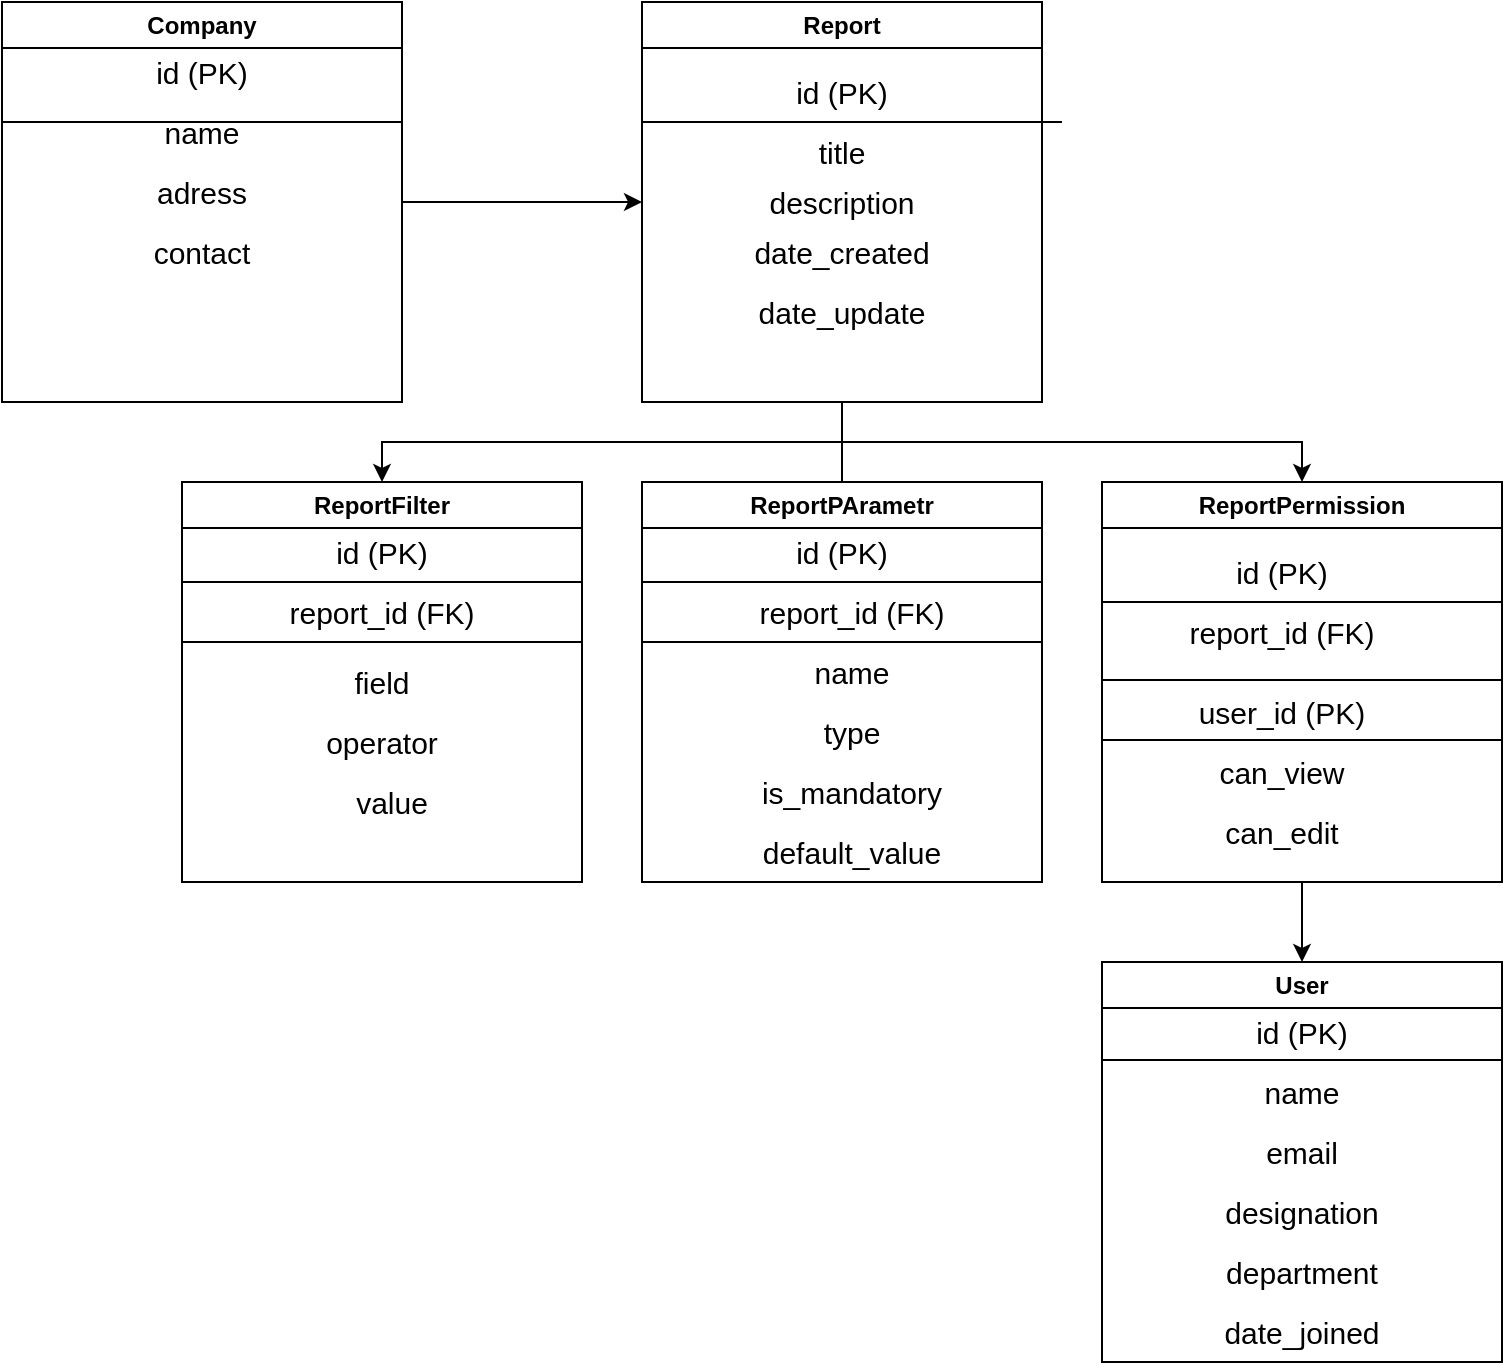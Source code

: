 <mxfile version="21.7.5" type="device">
  <diagram name="Страница — 1" id="eOjW78s8-aQjRUcJ3A1j">
    <mxGraphModel dx="930" dy="1477" grid="1" gridSize="10" guides="1" tooltips="1" connect="1" arrows="1" fold="1" page="1" pageScale="1" pageWidth="827" pageHeight="1169" math="0" shadow="0">
      <root>
        <mxCell id="0" />
        <mxCell id="1" parent="0" />
        <mxCell id="_x1OGSN1pECLFuadNWZl-1" value="ReportFilter" style="swimlane;whiteSpace=wrap;html=1;" vertex="1" parent="1">
          <mxGeometry x="130" y="320" width="200" height="200" as="geometry" />
        </mxCell>
        <mxCell id="_x1OGSN1pECLFuadNWZl-11" value="&lt;font style=&quot;font-size: 15px;&quot;&gt;id (PK)&lt;/font&gt;" style="text;html=1;strokeColor=none;fillColor=none;align=center;verticalAlign=middle;whiteSpace=wrap;rounded=0;" vertex="1" parent="_x1OGSN1pECLFuadNWZl-1">
          <mxGeometry x="70" y="20" width="60" height="30" as="geometry" />
        </mxCell>
        <mxCell id="_x1OGSN1pECLFuadNWZl-26" value="&lt;font style=&quot;font-size: 15px;&quot;&gt;report_id (FK)&lt;/font&gt;" style="text;html=1;strokeColor=none;fillColor=none;align=center;verticalAlign=middle;whiteSpace=wrap;rounded=0;" vertex="1" parent="_x1OGSN1pECLFuadNWZl-1">
          <mxGeometry x="45" y="50" width="110" height="30" as="geometry" />
        </mxCell>
        <mxCell id="_x1OGSN1pECLFuadNWZl-27" value="&lt;font style=&quot;font-size: 15px;&quot;&gt;field&lt;/font&gt;" style="text;html=1;strokeColor=none;fillColor=none;align=center;verticalAlign=middle;whiteSpace=wrap;rounded=0;" vertex="1" parent="_x1OGSN1pECLFuadNWZl-1">
          <mxGeometry x="45" y="85" width="110" height="30" as="geometry" />
        </mxCell>
        <mxCell id="_x1OGSN1pECLFuadNWZl-28" value="&lt;font style=&quot;font-size: 15px;&quot;&gt;operator&lt;/font&gt;" style="text;html=1;strokeColor=none;fillColor=none;align=center;verticalAlign=middle;whiteSpace=wrap;rounded=0;" vertex="1" parent="_x1OGSN1pECLFuadNWZl-1">
          <mxGeometry x="45" y="115" width="110" height="30" as="geometry" />
        </mxCell>
        <mxCell id="_x1OGSN1pECLFuadNWZl-29" value="&lt;font style=&quot;font-size: 15px;&quot;&gt;value&lt;/font&gt;" style="text;html=1;strokeColor=none;fillColor=none;align=center;verticalAlign=middle;whiteSpace=wrap;rounded=0;" vertex="1" parent="_x1OGSN1pECLFuadNWZl-1">
          <mxGeometry x="50" y="145" width="110" height="30" as="geometry" />
        </mxCell>
        <mxCell id="_x1OGSN1pECLFuadNWZl-67" value="" style="endArrow=none;html=1;rounded=0;exitX=0;exitY=0.25;exitDx=0;exitDy=0;entryX=1;entryY=0.25;entryDx=0;entryDy=0;" edge="1" parent="_x1OGSN1pECLFuadNWZl-1">
          <mxGeometry width="50" height="50" relative="1" as="geometry">
            <mxPoint y="80" as="sourcePoint" />
            <mxPoint x="200" y="80" as="targetPoint" />
          </mxGeometry>
        </mxCell>
        <mxCell id="_x1OGSN1pECLFuadNWZl-50" style="edgeStyle=orthogonalEdgeStyle;rounded=0;orthogonalLoop=1;jettySize=auto;html=1;exitX=0.5;exitY=0;exitDx=0;exitDy=0;entryX=0.5;entryY=0;entryDx=0;entryDy=0;" edge="1" parent="1" source="_x1OGSN1pECLFuadNWZl-3" target="_x1OGSN1pECLFuadNWZl-1">
          <mxGeometry relative="1" as="geometry" />
        </mxCell>
        <mxCell id="_x1OGSN1pECLFuadNWZl-51" style="edgeStyle=orthogonalEdgeStyle;rounded=0;orthogonalLoop=1;jettySize=auto;html=1;exitX=0.5;exitY=1;exitDx=0;exitDy=0;" edge="1" parent="1" source="_x1OGSN1pECLFuadNWZl-2" target="_x1OGSN1pECLFuadNWZl-4">
          <mxGeometry relative="1" as="geometry" />
        </mxCell>
        <mxCell id="_x1OGSN1pECLFuadNWZl-2" value="Report" style="swimlane;whiteSpace=wrap;html=1;" vertex="1" parent="1">
          <mxGeometry x="360" y="80" width="200" height="200" as="geometry" />
        </mxCell>
        <mxCell id="_x1OGSN1pECLFuadNWZl-6" value="&lt;font style=&quot;font-size: 15px;&quot;&gt;id (PK)&lt;/font&gt;" style="text;html=1;strokeColor=none;fillColor=none;align=center;verticalAlign=middle;whiteSpace=wrap;rounded=0;" vertex="1" parent="_x1OGSN1pECLFuadNWZl-2">
          <mxGeometry x="70" y="30" width="60" height="30" as="geometry" />
        </mxCell>
        <mxCell id="_x1OGSN1pECLFuadNWZl-7" value="&lt;font style=&quot;font-size: 15px;&quot;&gt;title&lt;/font&gt;" style="text;html=1;strokeColor=none;fillColor=none;align=center;verticalAlign=middle;whiteSpace=wrap;rounded=0;" vertex="1" parent="_x1OGSN1pECLFuadNWZl-2">
          <mxGeometry x="70" y="60" width="60" height="30" as="geometry" />
        </mxCell>
        <mxCell id="_x1OGSN1pECLFuadNWZl-8" value="&lt;font style=&quot;font-size: 15px;&quot;&gt;description&lt;/font&gt;" style="text;html=1;strokeColor=none;fillColor=none;align=center;verticalAlign=middle;whiteSpace=wrap;rounded=0;" vertex="1" parent="_x1OGSN1pECLFuadNWZl-2">
          <mxGeometry x="70" y="85" width="60" height="30" as="geometry" />
        </mxCell>
        <mxCell id="_x1OGSN1pECLFuadNWZl-9" value="&lt;font style=&quot;font-size: 15px;&quot;&gt;date_created&lt;/font&gt;" style="text;html=1;strokeColor=none;fillColor=none;align=center;verticalAlign=middle;whiteSpace=wrap;rounded=0;" vertex="1" parent="_x1OGSN1pECLFuadNWZl-2">
          <mxGeometry x="70" y="110" width="60" height="30" as="geometry" />
        </mxCell>
        <mxCell id="_x1OGSN1pECLFuadNWZl-10" value="&lt;font style=&quot;font-size: 15px;&quot;&gt;date_update&lt;br&gt;&lt;/font&gt;" style="text;html=1;strokeColor=none;fillColor=none;align=center;verticalAlign=middle;whiteSpace=wrap;rounded=0;" vertex="1" parent="_x1OGSN1pECLFuadNWZl-2">
          <mxGeometry x="70" y="140" width="60" height="30" as="geometry" />
        </mxCell>
        <mxCell id="_x1OGSN1pECLFuadNWZl-60" value="" style="endArrow=none;html=1;rounded=0;" edge="1" parent="_x1OGSN1pECLFuadNWZl-2">
          <mxGeometry width="50" height="50" relative="1" as="geometry">
            <mxPoint y="60" as="sourcePoint" />
            <mxPoint x="210" y="60" as="targetPoint" />
          </mxGeometry>
        </mxCell>
        <mxCell id="_x1OGSN1pECLFuadNWZl-3" value="ReportPArametr" style="swimlane;whiteSpace=wrap;html=1;" vertex="1" parent="1">
          <mxGeometry x="360" y="320" width="200" height="200" as="geometry" />
        </mxCell>
        <mxCell id="_x1OGSN1pECLFuadNWZl-12" value="&lt;font style=&quot;font-size: 15px;&quot;&gt;id (PK)&lt;/font&gt;" style="text;html=1;strokeColor=none;fillColor=none;align=center;verticalAlign=middle;whiteSpace=wrap;rounded=0;" vertex="1" parent="_x1OGSN1pECLFuadNWZl-3">
          <mxGeometry x="70" y="20" width="60" height="30" as="geometry" />
        </mxCell>
        <mxCell id="_x1OGSN1pECLFuadNWZl-15" value="&lt;font style=&quot;font-size: 15px;&quot;&gt;report_id (FK)&lt;/font&gt;" style="text;html=1;strokeColor=none;fillColor=none;align=center;verticalAlign=middle;whiteSpace=wrap;rounded=0;" vertex="1" parent="_x1OGSN1pECLFuadNWZl-3">
          <mxGeometry x="50" y="50" width="110" height="30" as="geometry" />
        </mxCell>
        <mxCell id="_x1OGSN1pECLFuadNWZl-22" value="&lt;font style=&quot;font-size: 15px;&quot;&gt;name&lt;/font&gt;" style="text;html=1;strokeColor=none;fillColor=none;align=center;verticalAlign=middle;whiteSpace=wrap;rounded=0;" vertex="1" parent="_x1OGSN1pECLFuadNWZl-3">
          <mxGeometry x="50" y="80" width="110" height="30" as="geometry" />
        </mxCell>
        <mxCell id="_x1OGSN1pECLFuadNWZl-23" value="&lt;font style=&quot;font-size: 15px;&quot;&gt;type&lt;/font&gt;" style="text;html=1;strokeColor=none;fillColor=none;align=center;verticalAlign=middle;whiteSpace=wrap;rounded=0;" vertex="1" parent="_x1OGSN1pECLFuadNWZl-3">
          <mxGeometry x="50" y="110" width="110" height="30" as="geometry" />
        </mxCell>
        <mxCell id="_x1OGSN1pECLFuadNWZl-24" value="&lt;font style=&quot;font-size: 15px;&quot;&gt;is_mandatory&lt;/font&gt;" style="text;html=1;strokeColor=none;fillColor=none;align=center;verticalAlign=middle;whiteSpace=wrap;rounded=0;" vertex="1" parent="_x1OGSN1pECLFuadNWZl-3">
          <mxGeometry x="50" y="140" width="110" height="30" as="geometry" />
        </mxCell>
        <mxCell id="_x1OGSN1pECLFuadNWZl-25" value="&lt;font style=&quot;font-size: 15px;&quot;&gt;default_value&lt;/font&gt;" style="text;html=1;strokeColor=none;fillColor=none;align=center;verticalAlign=middle;whiteSpace=wrap;rounded=0;" vertex="1" parent="_x1OGSN1pECLFuadNWZl-3">
          <mxGeometry x="50" y="170" width="110" height="30" as="geometry" />
        </mxCell>
        <mxCell id="_x1OGSN1pECLFuadNWZl-65" value="" style="endArrow=none;html=1;rounded=0;exitX=0;exitY=0.25;exitDx=0;exitDy=0;entryX=1;entryY=0.25;entryDx=0;entryDy=0;" edge="1" parent="_x1OGSN1pECLFuadNWZl-3">
          <mxGeometry width="50" height="50" relative="1" as="geometry">
            <mxPoint y="80" as="sourcePoint" />
            <mxPoint x="200" y="80" as="targetPoint" />
          </mxGeometry>
        </mxCell>
        <mxCell id="_x1OGSN1pECLFuadNWZl-53" style="edgeStyle=orthogonalEdgeStyle;rounded=0;orthogonalLoop=1;jettySize=auto;html=1;exitX=0.5;exitY=1;exitDx=0;exitDy=0;entryX=0.5;entryY=0;entryDx=0;entryDy=0;" edge="1" parent="1" source="_x1OGSN1pECLFuadNWZl-4" target="_x1OGSN1pECLFuadNWZl-5">
          <mxGeometry relative="1" as="geometry" />
        </mxCell>
        <mxCell id="_x1OGSN1pECLFuadNWZl-4" value="ReportPermission" style="swimlane;whiteSpace=wrap;html=1;" vertex="1" parent="1">
          <mxGeometry x="590" y="320" width="200" height="200" as="geometry" />
        </mxCell>
        <mxCell id="_x1OGSN1pECLFuadNWZl-14" value="&lt;font style=&quot;font-size: 15px;&quot;&gt;id (PK)&lt;/font&gt;" style="text;html=1;strokeColor=none;fillColor=none;align=center;verticalAlign=middle;whiteSpace=wrap;rounded=0;" vertex="1" parent="_x1OGSN1pECLFuadNWZl-4">
          <mxGeometry x="60" y="30" width="60" height="30" as="geometry" />
        </mxCell>
        <mxCell id="_x1OGSN1pECLFuadNWZl-30" value="&lt;font style=&quot;font-size: 15px;&quot;&gt;report_id (FK)&lt;/font&gt;" style="text;html=1;strokeColor=none;fillColor=none;align=center;verticalAlign=middle;whiteSpace=wrap;rounded=0;" vertex="1" parent="_x1OGSN1pECLFuadNWZl-4">
          <mxGeometry x="35" y="60" width="110" height="30" as="geometry" />
        </mxCell>
        <mxCell id="_x1OGSN1pECLFuadNWZl-31" value="&lt;font style=&quot;font-size: 15px;&quot;&gt;user_id (PK)&lt;/font&gt;" style="text;html=1;strokeColor=none;fillColor=none;align=center;verticalAlign=middle;whiteSpace=wrap;rounded=0;" vertex="1" parent="_x1OGSN1pECLFuadNWZl-4">
          <mxGeometry x="35" y="100" width="110" height="30" as="geometry" />
        </mxCell>
        <mxCell id="_x1OGSN1pECLFuadNWZl-33" value="&lt;font style=&quot;font-size: 15px;&quot;&gt;can_view&lt;/font&gt;" style="text;html=1;strokeColor=none;fillColor=none;align=center;verticalAlign=middle;whiteSpace=wrap;rounded=0;" vertex="1" parent="_x1OGSN1pECLFuadNWZl-4">
          <mxGeometry x="35" y="130" width="110" height="30" as="geometry" />
        </mxCell>
        <mxCell id="_x1OGSN1pECLFuadNWZl-34" value="&lt;font style=&quot;font-size: 15px;&quot;&gt;can_edit&lt;/font&gt;" style="text;html=1;strokeColor=none;fillColor=none;align=center;verticalAlign=middle;whiteSpace=wrap;rounded=0;" vertex="1" parent="_x1OGSN1pECLFuadNWZl-4">
          <mxGeometry x="35" y="160" width="110" height="30" as="geometry" />
        </mxCell>
        <mxCell id="_x1OGSN1pECLFuadNWZl-62" value="" style="endArrow=none;html=1;rounded=0;" edge="1" parent="_x1OGSN1pECLFuadNWZl-4">
          <mxGeometry width="50" height="50" relative="1" as="geometry">
            <mxPoint y="99" as="sourcePoint" />
            <mxPoint x="200" y="99" as="targetPoint" />
          </mxGeometry>
        </mxCell>
        <mxCell id="_x1OGSN1pECLFuadNWZl-64" value="" style="endArrow=none;html=1;rounded=0;exitX=0;exitY=0.25;exitDx=0;exitDy=0;entryX=1;entryY=0.25;entryDx=0;entryDy=0;" edge="1" parent="_x1OGSN1pECLFuadNWZl-4">
          <mxGeometry width="50" height="50" relative="1" as="geometry">
            <mxPoint y="129" as="sourcePoint" />
            <mxPoint x="200" y="129" as="targetPoint" />
          </mxGeometry>
        </mxCell>
        <mxCell id="_x1OGSN1pECLFuadNWZl-66" value="" style="endArrow=none;html=1;rounded=0;exitX=0;exitY=0.25;exitDx=0;exitDy=0;entryX=1;entryY=0.25;entryDx=0;entryDy=0;" edge="1" parent="_x1OGSN1pECLFuadNWZl-4">
          <mxGeometry width="50" height="50" relative="1" as="geometry">
            <mxPoint y="60" as="sourcePoint" />
            <mxPoint x="200" y="60" as="targetPoint" />
          </mxGeometry>
        </mxCell>
        <mxCell id="_x1OGSN1pECLFuadNWZl-5" value="User" style="swimlane;whiteSpace=wrap;html=1;" vertex="1" parent="1">
          <mxGeometry x="590" y="560" width="200" height="200" as="geometry" />
        </mxCell>
        <mxCell id="_x1OGSN1pECLFuadNWZl-13" value="&lt;font style=&quot;font-size: 15px;&quot;&gt;id (PK)&lt;/font&gt;" style="text;html=1;strokeColor=none;fillColor=none;align=center;verticalAlign=middle;whiteSpace=wrap;rounded=0;" vertex="1" parent="_x1OGSN1pECLFuadNWZl-5">
          <mxGeometry x="70" y="20" width="60" height="30" as="geometry" />
        </mxCell>
        <mxCell id="_x1OGSN1pECLFuadNWZl-35" value="&lt;font style=&quot;font-size: 15px;&quot;&gt;name&lt;/font&gt;" style="text;html=1;strokeColor=none;fillColor=none;align=center;verticalAlign=middle;whiteSpace=wrap;rounded=0;" vertex="1" parent="_x1OGSN1pECLFuadNWZl-5">
          <mxGeometry x="45" y="50" width="110" height="30" as="geometry" />
        </mxCell>
        <mxCell id="_x1OGSN1pECLFuadNWZl-36" value="&lt;font style=&quot;font-size: 15px;&quot;&gt;email&lt;/font&gt;" style="text;html=1;strokeColor=none;fillColor=none;align=center;verticalAlign=middle;whiteSpace=wrap;rounded=0;" vertex="1" parent="_x1OGSN1pECLFuadNWZl-5">
          <mxGeometry x="45" y="80" width="110" height="30" as="geometry" />
        </mxCell>
        <mxCell id="_x1OGSN1pECLFuadNWZl-37" value="&lt;font style=&quot;font-size: 15px;&quot;&gt;designation&lt;/font&gt;" style="text;html=1;strokeColor=none;fillColor=none;align=center;verticalAlign=middle;whiteSpace=wrap;rounded=0;" vertex="1" parent="_x1OGSN1pECLFuadNWZl-5">
          <mxGeometry x="45" y="110" width="110" height="30" as="geometry" />
        </mxCell>
        <mxCell id="_x1OGSN1pECLFuadNWZl-38" value="&lt;font style=&quot;font-size: 15px;&quot;&gt;department&lt;/font&gt;" style="text;html=1;strokeColor=none;fillColor=none;align=center;verticalAlign=middle;whiteSpace=wrap;rounded=0;" vertex="1" parent="_x1OGSN1pECLFuadNWZl-5">
          <mxGeometry x="45" y="140" width="110" height="30" as="geometry" />
        </mxCell>
        <mxCell id="_x1OGSN1pECLFuadNWZl-39" value="&lt;font style=&quot;font-size: 15px;&quot;&gt;date_joined&lt;/font&gt;" style="text;html=1;strokeColor=none;fillColor=none;align=center;verticalAlign=middle;whiteSpace=wrap;rounded=0;" vertex="1" parent="_x1OGSN1pECLFuadNWZl-5">
          <mxGeometry x="45" y="170" width="110" height="30" as="geometry" />
        </mxCell>
        <mxCell id="_x1OGSN1pECLFuadNWZl-63" value="" style="endArrow=none;html=1;rounded=0;exitX=0;exitY=0.25;exitDx=0;exitDy=0;entryX=1;entryY=0.25;entryDx=0;entryDy=0;" edge="1" parent="_x1OGSN1pECLFuadNWZl-5">
          <mxGeometry width="50" height="50" relative="1" as="geometry">
            <mxPoint y="49" as="sourcePoint" />
            <mxPoint x="200" y="49" as="targetPoint" />
          </mxGeometry>
        </mxCell>
        <mxCell id="_x1OGSN1pECLFuadNWZl-49" style="edgeStyle=orthogonalEdgeStyle;rounded=0;orthogonalLoop=1;jettySize=auto;html=1;exitX=1;exitY=0.5;exitDx=0;exitDy=0;entryX=0;entryY=0.5;entryDx=0;entryDy=0;" edge="1" parent="1" source="_x1OGSN1pECLFuadNWZl-41" target="_x1OGSN1pECLFuadNWZl-2">
          <mxGeometry relative="1" as="geometry" />
        </mxCell>
        <mxCell id="_x1OGSN1pECLFuadNWZl-41" value="Company" style="swimlane;whiteSpace=wrap;html=1;" vertex="1" parent="1">
          <mxGeometry x="40" y="80" width="200" height="200" as="geometry" />
        </mxCell>
        <mxCell id="_x1OGSN1pECLFuadNWZl-42" value="&lt;font style=&quot;font-size: 15px;&quot;&gt;id (PK)&lt;/font&gt;" style="text;html=1;strokeColor=none;fillColor=none;align=center;verticalAlign=middle;whiteSpace=wrap;rounded=0;" vertex="1" parent="_x1OGSN1pECLFuadNWZl-41">
          <mxGeometry x="70" y="20" width="60" height="30" as="geometry" />
        </mxCell>
        <mxCell id="_x1OGSN1pECLFuadNWZl-43" value="&lt;font style=&quot;font-size: 15px;&quot;&gt;name&lt;/font&gt;" style="text;html=1;strokeColor=none;fillColor=none;align=center;verticalAlign=middle;whiteSpace=wrap;rounded=0;" vertex="1" parent="_x1OGSN1pECLFuadNWZl-41">
          <mxGeometry x="45" y="50" width="110" height="30" as="geometry" />
        </mxCell>
        <mxCell id="_x1OGSN1pECLFuadNWZl-44" value="&lt;font style=&quot;font-size: 15px;&quot;&gt;adress&lt;/font&gt;" style="text;html=1;strokeColor=none;fillColor=none;align=center;verticalAlign=middle;whiteSpace=wrap;rounded=0;" vertex="1" parent="_x1OGSN1pECLFuadNWZl-41">
          <mxGeometry x="45" y="80" width="110" height="30" as="geometry" />
        </mxCell>
        <mxCell id="_x1OGSN1pECLFuadNWZl-45" value="&lt;font style=&quot;font-size: 15px;&quot;&gt;contact&lt;/font&gt;" style="text;html=1;strokeColor=none;fillColor=none;align=center;verticalAlign=middle;whiteSpace=wrap;rounded=0;" vertex="1" parent="_x1OGSN1pECLFuadNWZl-41">
          <mxGeometry x="45" y="110" width="110" height="30" as="geometry" />
        </mxCell>
        <mxCell id="_x1OGSN1pECLFuadNWZl-58" value="" style="endArrow=none;html=1;rounded=0;exitX=0;exitY=0.25;exitDx=0;exitDy=0;entryX=1;entryY=0.25;entryDx=0;entryDy=0;" edge="1" parent="1" source="_x1OGSN1pECLFuadNWZl-3" target="_x1OGSN1pECLFuadNWZl-3">
          <mxGeometry width="50" height="50" relative="1" as="geometry">
            <mxPoint x="420" y="480" as="sourcePoint" />
            <mxPoint x="470" y="430" as="targetPoint" />
          </mxGeometry>
        </mxCell>
        <mxCell id="_x1OGSN1pECLFuadNWZl-59" value="" style="endArrow=none;html=1;rounded=0;" edge="1" parent="1">
          <mxGeometry width="50" height="50" relative="1" as="geometry">
            <mxPoint x="40" y="140" as="sourcePoint" />
            <mxPoint x="240" y="140" as="targetPoint" />
          </mxGeometry>
        </mxCell>
        <mxCell id="_x1OGSN1pECLFuadNWZl-61" value="" style="endArrow=none;html=1;rounded=0;exitX=0;exitY=0.25;exitDx=0;exitDy=0;entryX=1;entryY=0.25;entryDx=0;entryDy=0;" edge="1" parent="1" source="_x1OGSN1pECLFuadNWZl-1" target="_x1OGSN1pECLFuadNWZl-1">
          <mxGeometry width="50" height="50" relative="1" as="geometry">
            <mxPoint x="160" y="420" as="sourcePoint" />
            <mxPoint x="210" y="370" as="targetPoint" />
          </mxGeometry>
        </mxCell>
      </root>
    </mxGraphModel>
  </diagram>
</mxfile>
